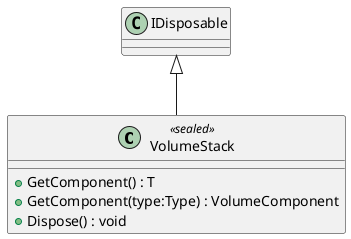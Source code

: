 @startuml
class VolumeStack <<sealed>> {
    + GetComponent() : T
    + GetComponent(type:Type) : VolumeComponent
    + Dispose() : void
}
IDisposable <|-- VolumeStack
@enduml
